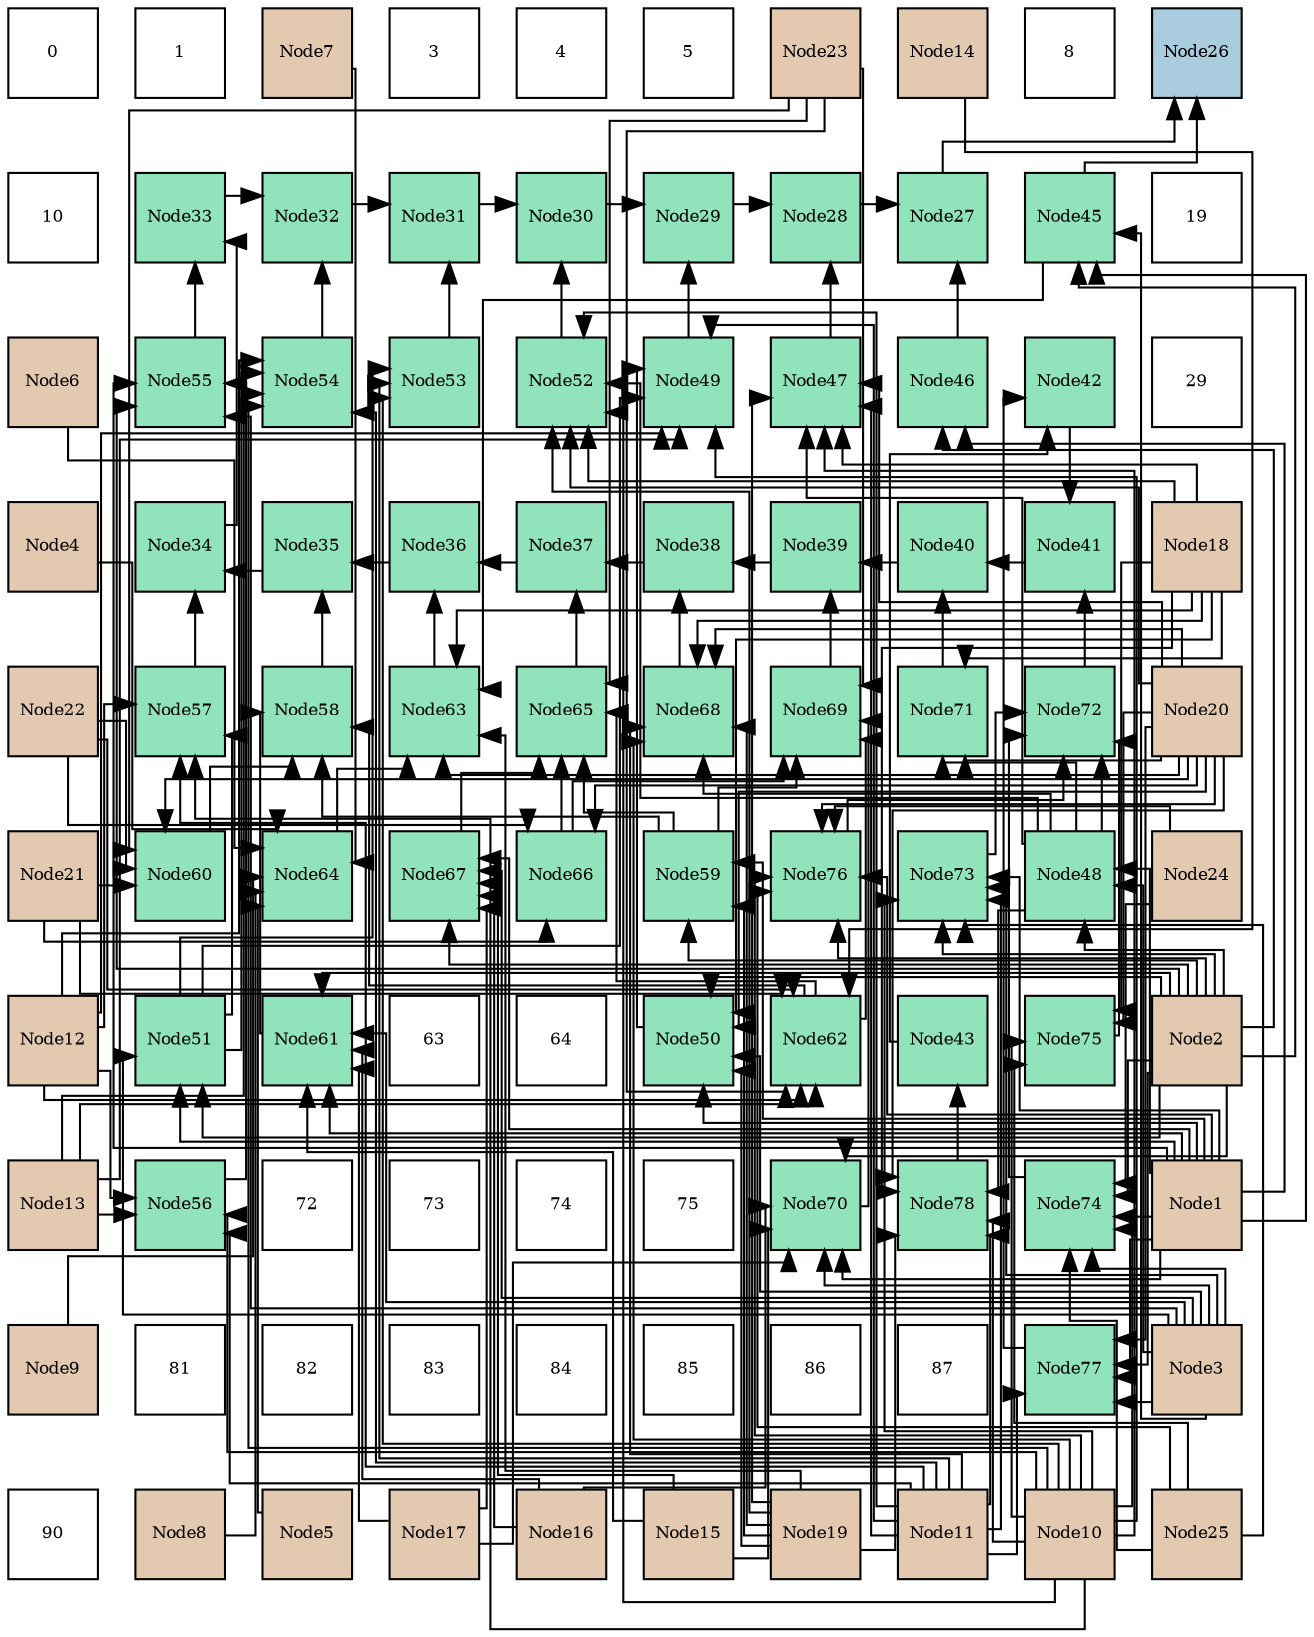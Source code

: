 digraph layout{
 rankdir=TB;
 splines=ortho;
 node [style=filled shape=square fixedsize=true width=0.6];
0[label="0", fontsize=8, fillcolor="#ffffff"];
1[label="1", fontsize=8, fillcolor="#ffffff"];
2[label="Node7", fontsize=8, fillcolor="#e3c9af"];
3[label="3", fontsize=8, fillcolor="#ffffff"];
4[label="4", fontsize=8, fillcolor="#ffffff"];
5[label="5", fontsize=8, fillcolor="#ffffff"];
6[label="Node23", fontsize=8, fillcolor="#e3c9af"];
7[label="Node14", fontsize=8, fillcolor="#e3c9af"];
8[label="8", fontsize=8, fillcolor="#ffffff"];
9[label="Node26", fontsize=8, fillcolor="#a9ccde"];
10[label="10", fontsize=8, fillcolor="#ffffff"];
11[label="Node33", fontsize=8, fillcolor="#91e3bb"];
12[label="Node32", fontsize=8, fillcolor="#91e3bb"];
13[label="Node31", fontsize=8, fillcolor="#91e3bb"];
14[label="Node30", fontsize=8, fillcolor="#91e3bb"];
15[label="Node29", fontsize=8, fillcolor="#91e3bb"];
16[label="Node28", fontsize=8, fillcolor="#91e3bb"];
17[label="Node27", fontsize=8, fillcolor="#91e3bb"];
18[label="Node45", fontsize=8, fillcolor="#91e3bb"];
19[label="19", fontsize=8, fillcolor="#ffffff"];
20[label="Node6", fontsize=8, fillcolor="#e3c9af"];
21[label="Node55", fontsize=8, fillcolor="#91e3bb"];
22[label="Node54", fontsize=8, fillcolor="#91e3bb"];
23[label="Node53", fontsize=8, fillcolor="#91e3bb"];
24[label="Node52", fontsize=8, fillcolor="#91e3bb"];
25[label="Node49", fontsize=8, fillcolor="#91e3bb"];
26[label="Node47", fontsize=8, fillcolor="#91e3bb"];
27[label="Node46", fontsize=8, fillcolor="#91e3bb"];
28[label="Node42", fontsize=8, fillcolor="#91e3bb"];
29[label="29", fontsize=8, fillcolor="#ffffff"];
30[label="Node4", fontsize=8, fillcolor="#e3c9af"];
31[label="Node34", fontsize=8, fillcolor="#91e3bb"];
32[label="Node35", fontsize=8, fillcolor="#91e3bb"];
33[label="Node36", fontsize=8, fillcolor="#91e3bb"];
34[label="Node37", fontsize=8, fillcolor="#91e3bb"];
35[label="Node38", fontsize=8, fillcolor="#91e3bb"];
36[label="Node39", fontsize=8, fillcolor="#91e3bb"];
37[label="Node40", fontsize=8, fillcolor="#91e3bb"];
38[label="Node41", fontsize=8, fillcolor="#91e3bb"];
39[label="Node18", fontsize=8, fillcolor="#e3c9af"];
40[label="Node22", fontsize=8, fillcolor="#e3c9af"];
41[label="Node57", fontsize=8, fillcolor="#91e3bb"];
42[label="Node58", fontsize=8, fillcolor="#91e3bb"];
43[label="Node63", fontsize=8, fillcolor="#91e3bb"];
44[label="Node65", fontsize=8, fillcolor="#91e3bb"];
45[label="Node68", fontsize=8, fillcolor="#91e3bb"];
46[label="Node69", fontsize=8, fillcolor="#91e3bb"];
47[label="Node71", fontsize=8, fillcolor="#91e3bb"];
48[label="Node72", fontsize=8, fillcolor="#91e3bb"];
49[label="Node20", fontsize=8, fillcolor="#e3c9af"];
50[label="Node21", fontsize=8, fillcolor="#e3c9af"];
51[label="Node60", fontsize=8, fillcolor="#91e3bb"];
52[label="Node64", fontsize=8, fillcolor="#91e3bb"];
53[label="Node67", fontsize=8, fillcolor="#91e3bb"];
54[label="Node66", fontsize=8, fillcolor="#91e3bb"];
55[label="Node59", fontsize=8, fillcolor="#91e3bb"];
56[label="Node76", fontsize=8, fillcolor="#91e3bb"];
57[label="Node73", fontsize=8, fillcolor="#91e3bb"];
58[label="Node48", fontsize=8, fillcolor="#91e3bb"];
59[label="Node24", fontsize=8, fillcolor="#e3c9af"];
60[label="Node12", fontsize=8, fillcolor="#e3c9af"];
61[label="Node51", fontsize=8, fillcolor="#91e3bb"];
62[label="Node61", fontsize=8, fillcolor="#91e3bb"];
63[label="63", fontsize=8, fillcolor="#ffffff"];
64[label="64", fontsize=8, fillcolor="#ffffff"];
65[label="Node50", fontsize=8, fillcolor="#91e3bb"];
66[label="Node62", fontsize=8, fillcolor="#91e3bb"];
67[label="Node43", fontsize=8, fillcolor="#91e3bb"];
68[label="Node75", fontsize=8, fillcolor="#91e3bb"];
69[label="Node2", fontsize=8, fillcolor="#e3c9af"];
70[label="Node13", fontsize=8, fillcolor="#e3c9af"];
71[label="Node56", fontsize=8, fillcolor="#91e3bb"];
72[label="72", fontsize=8, fillcolor="#ffffff"];
73[label="73", fontsize=8, fillcolor="#ffffff"];
74[label="74", fontsize=8, fillcolor="#ffffff"];
75[label="75", fontsize=8, fillcolor="#ffffff"];
76[label="Node70", fontsize=8, fillcolor="#91e3bb"];
77[label="Node78", fontsize=8, fillcolor="#91e3bb"];
78[label="Node74", fontsize=8, fillcolor="#91e3bb"];
79[label="Node1", fontsize=8, fillcolor="#e3c9af"];
80[label="Node9", fontsize=8, fillcolor="#e3c9af"];
81[label="81", fontsize=8, fillcolor="#ffffff"];
82[label="82", fontsize=8, fillcolor="#ffffff"];
83[label="83", fontsize=8, fillcolor="#ffffff"];
84[label="84", fontsize=8, fillcolor="#ffffff"];
85[label="85", fontsize=8, fillcolor="#ffffff"];
86[label="86", fontsize=8, fillcolor="#ffffff"];
87[label="87", fontsize=8, fillcolor="#ffffff"];
88[label="Node77", fontsize=8, fillcolor="#91e3bb"];
89[label="Node3", fontsize=8, fillcolor="#e3c9af"];
90[label="90", fontsize=8, fillcolor="#ffffff"];
91[label="Node8", fontsize=8, fillcolor="#e3c9af"];
92[label="Node5", fontsize=8, fillcolor="#e3c9af"];
93[label="Node17", fontsize=8, fillcolor="#e3c9af"];
94[label="Node16", fontsize=8, fillcolor="#e3c9af"];
95[label="Node15", fontsize=8, fillcolor="#e3c9af"];
96[label="Node19", fontsize=8, fillcolor="#e3c9af"];
97[label="Node11", fontsize=8, fillcolor="#e3c9af"];
98[label="Node10", fontsize=8, fillcolor="#e3c9af"];
99[label="Node25", fontsize=8, fillcolor="#e3c9af"];
edge [constraint=false, style=vis];17 -> 9;
18 -> 9;
16 -> 17;
27 -> 17;
15 -> 16;
26 -> 16;
14 -> 15;
25 -> 15;
13 -> 14;
24 -> 14;
12 -> 13;
23 -> 13;
11 -> 12;
22 -> 12;
31 -> 11;
21 -> 11;
32 -> 31;
41 -> 31;
33 -> 32;
42 -> 32;
34 -> 33;
43 -> 33;
35 -> 34;
44 -> 34;
36 -> 35;
45 -> 35;
37 -> 36;
46 -> 36;
38 -> 37;
47 -> 37;
28 -> 38;
48 -> 38;
67 -> 28;
88 -> 28;
77 -> 67;
58 -> 26;
98 -> 26;
97 -> 26;
39 -> 26;
96 -> 26;
49 -> 26;
65 -> 25;
61 -> 25;
98 -> 25;
97 -> 25;
60 -> 25;
70 -> 25;
58 -> 24;
98 -> 24;
97 -> 24;
39 -> 24;
96 -> 24;
49 -> 24;
61 -> 23;
98 -> 23;
97 -> 23;
61 -> 22;
98 -> 22;
97 -> 22;
60 -> 22;
70 -> 22;
71 -> 21;
79 -> 21;
69 -> 21;
89 -> 21;
61 -> 41;
98 -> 41;
97 -> 41;
60 -> 41;
55 -> 42;
51 -> 42;
62 -> 42;
66 -> 42;
18 -> 43;
52 -> 43;
39 -> 43;
96 -> 43;
49 -> 43;
55 -> 44;
66 -> 44;
54 -> 44;
53 -> 44;
6 -> 44;
58 -> 45;
98 -> 45;
97 -> 45;
39 -> 45;
96 -> 45;
49 -> 45;
55 -> 46;
66 -> 46;
54 -> 46;
76 -> 46;
6 -> 46;
58 -> 47;
39 -> 47;
49 -> 47;
58 -> 48;
57 -> 48;
78 -> 48;
68 -> 48;
56 -> 48;
58 -> 77;
98 -> 77;
97 -> 77;
39 -> 77;
96 -> 77;
49 -> 77;
79 -> 18;
69 -> 18;
89 -> 18;
79 -> 27;
69 -> 27;
79 -> 58;
69 -> 58;
89 -> 58;
79 -> 65;
69 -> 65;
89 -> 65;
39 -> 65;
96 -> 65;
49 -> 65;
79 -> 61;
69 -> 61;
89 -> 61;
98 -> 71;
97 -> 71;
60 -> 71;
70 -> 71;
79 -> 55;
69 -> 55;
96 -> 55;
49 -> 51;
50 -> 51;
40 -> 51;
6 -> 51;
79 -> 62;
69 -> 62;
89 -> 62;
95 -> 62;
94 -> 62;
93 -> 62;
60 -> 66;
70 -> 66;
7 -> 66;
50 -> 66;
40 -> 66;
6 -> 66;
30 -> 52;
92 -> 52;
20 -> 52;
2 -> 52;
91 -> 52;
80 -> 52;
49 -> 54;
50 -> 54;
40 -> 54;
79 -> 53;
69 -> 53;
89 -> 53;
95 -> 53;
94 -> 53;
93 -> 53;
79 -> 76;
69 -> 76;
89 -> 76;
95 -> 76;
94 -> 76;
93 -> 76;
79 -> 57;
69 -> 57;
89 -> 57;
98 -> 57;
97 -> 57;
99 -> 57;
79 -> 78;
69 -> 78;
89 -> 78;
98 -> 78;
59 -> 78;
99 -> 78;
98 -> 68;
39 -> 68;
49 -> 68;
99 -> 68;
79 -> 56;
69 -> 56;
98 -> 56;
49 -> 56;
59 -> 56;
99 -> 56;
79 -> 88;
69 -> 88;
89 -> 88;
97 -> 88;
49 -> 88;
edge [constraint=true, style=invis];
0 -> 10 -> 20 -> 30 -> 40 -> 50 -> 60 -> 70 -> 80 -> 90;
1 -> 11 -> 21 -> 31 -> 41 -> 51 -> 61 -> 71 -> 81 -> 91;
2 -> 12 -> 22 -> 32 -> 42 -> 52 -> 62 -> 72 -> 82 -> 92;
3 -> 13 -> 23 -> 33 -> 43 -> 53 -> 63 -> 73 -> 83 -> 93;
4 -> 14 -> 24 -> 34 -> 44 -> 54 -> 64 -> 74 -> 84 -> 94;
5 -> 15 -> 25 -> 35 -> 45 -> 55 -> 65 -> 75 -> 85 -> 95;
6 -> 16 -> 26 -> 36 -> 46 -> 56 -> 66 -> 76 -> 86 -> 96;
7 -> 17 -> 27 -> 37 -> 47 -> 57 -> 67 -> 77 -> 87 -> 97;
8 -> 18 -> 28 -> 38 -> 48 -> 58 -> 68 -> 78 -> 88 -> 98;
9 -> 19 -> 29 -> 39 -> 49 -> 59 -> 69 -> 79 -> 89 -> 99;
rank = same {0 -> 1 -> 2 -> 3 -> 4 -> 5 -> 6 -> 7 -> 8 -> 9};
rank = same {10 -> 11 -> 12 -> 13 -> 14 -> 15 -> 16 -> 17 -> 18 -> 19};
rank = same {20 -> 21 -> 22 -> 23 -> 24 -> 25 -> 26 -> 27 -> 28 -> 29};
rank = same {30 -> 31 -> 32 -> 33 -> 34 -> 35 -> 36 -> 37 -> 38 -> 39};
rank = same {40 -> 41 -> 42 -> 43 -> 44 -> 45 -> 46 -> 47 -> 48 -> 49};
rank = same {50 -> 51 -> 52 -> 53 -> 54 -> 55 -> 56 -> 57 -> 58 -> 59};
rank = same {60 -> 61 -> 62 -> 63 -> 64 -> 65 -> 66 -> 67 -> 68 -> 69};
rank = same {70 -> 71 -> 72 -> 73 -> 74 -> 75 -> 76 -> 77 -> 78 -> 79};
rank = same {80 -> 81 -> 82 -> 83 -> 84 -> 85 -> 86 -> 87 -> 88 -> 89};
rank = same {90 -> 91 -> 92 -> 93 -> 94 -> 95 -> 96 -> 97 -> 98 -> 99};
}
